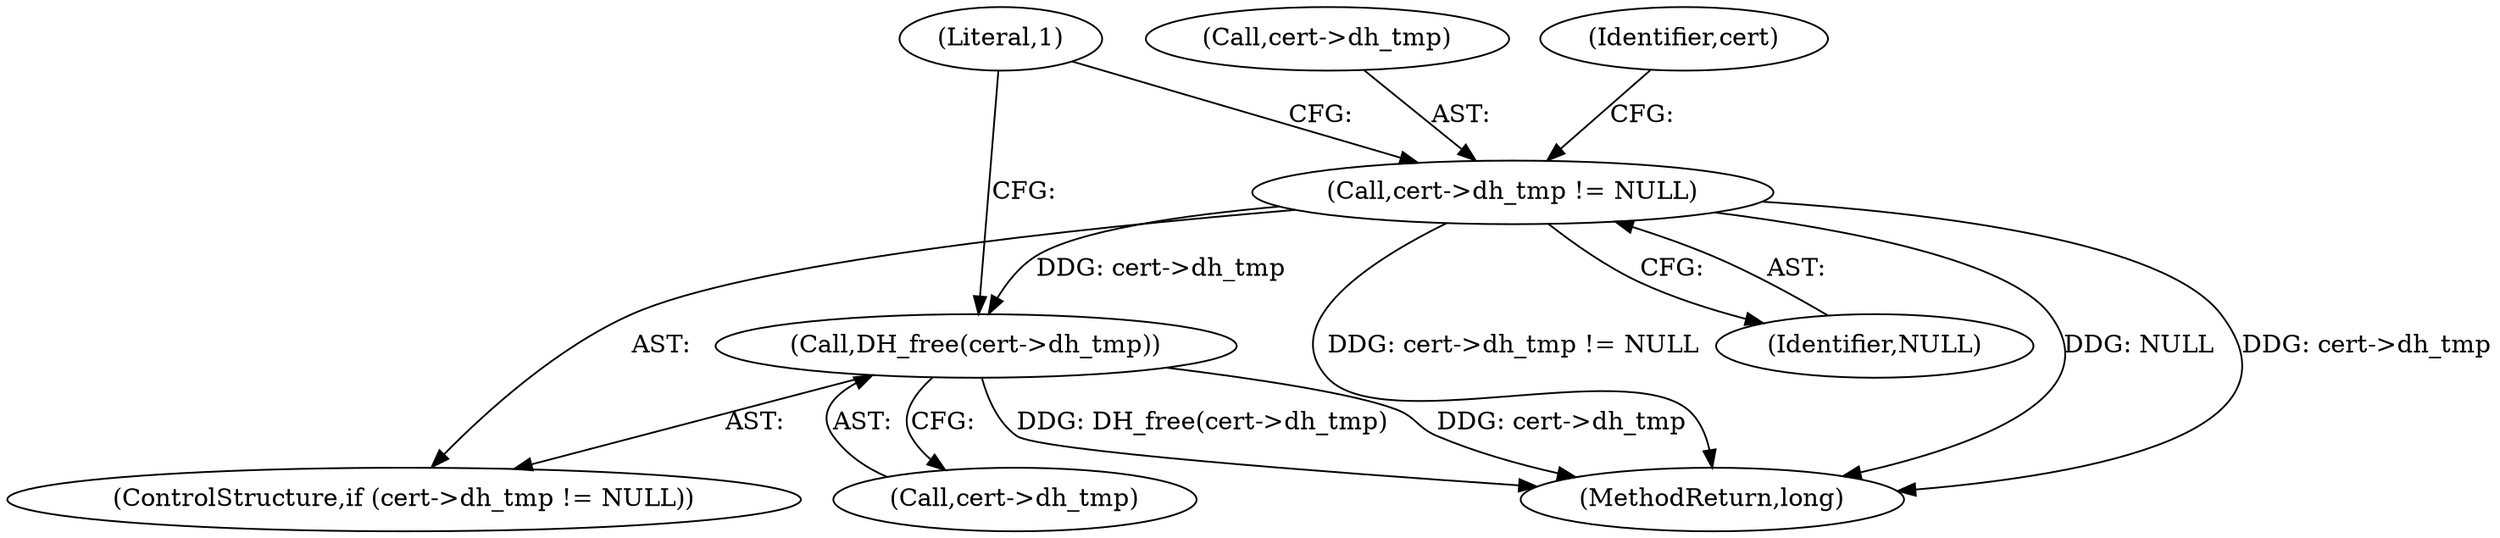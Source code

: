 digraph "0_openssl_c5b831f21d0d29d1e517d139d9d101763f60c9a2_0@pointer" {
"1000269" [label="(Call,cert->dh_tmp != NULL)"];
"1000274" [label="(Call,DH_free(cert->dh_tmp))"];
"1000268" [label="(ControlStructure,if (cert->dh_tmp != NULL))"];
"1000275" [label="(Call,cert->dh_tmp)"];
"1000280" [label="(MethodReturn,long)"];
"1000273" [label="(Identifier,NULL)"];
"1000279" [label="(Literal,1)"];
"1000270" [label="(Call,cert->dh_tmp)"];
"1000269" [label="(Call,cert->dh_tmp != NULL)"];
"1000276" [label="(Identifier,cert)"];
"1000274" [label="(Call,DH_free(cert->dh_tmp))"];
"1000269" -> "1000268"  [label="AST: "];
"1000269" -> "1000273"  [label="CFG: "];
"1000270" -> "1000269"  [label="AST: "];
"1000273" -> "1000269"  [label="AST: "];
"1000276" -> "1000269"  [label="CFG: "];
"1000279" -> "1000269"  [label="CFG: "];
"1000269" -> "1000280"  [label="DDG: cert->dh_tmp != NULL"];
"1000269" -> "1000280"  [label="DDG: NULL"];
"1000269" -> "1000280"  [label="DDG: cert->dh_tmp"];
"1000269" -> "1000274"  [label="DDG: cert->dh_tmp"];
"1000274" -> "1000268"  [label="AST: "];
"1000274" -> "1000275"  [label="CFG: "];
"1000275" -> "1000274"  [label="AST: "];
"1000279" -> "1000274"  [label="CFG: "];
"1000274" -> "1000280"  [label="DDG: cert->dh_tmp"];
"1000274" -> "1000280"  [label="DDG: DH_free(cert->dh_tmp)"];
}
